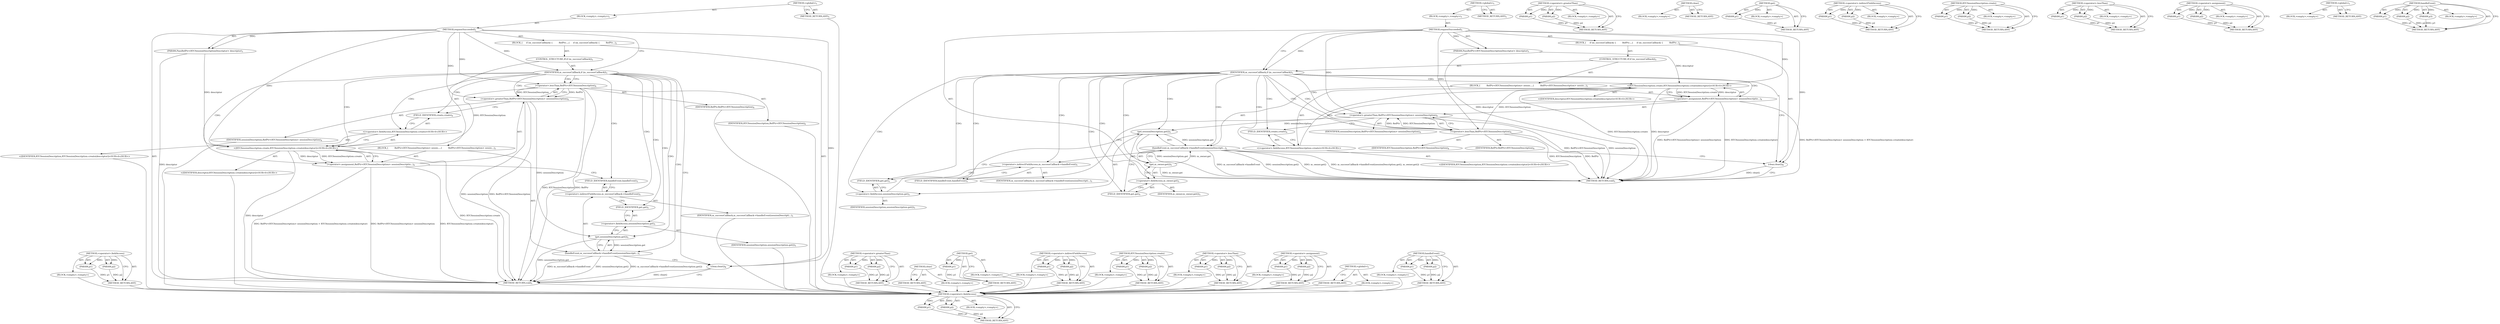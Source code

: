 digraph "handleEvent" {
vulnerable_71 [label=<(METHOD,&lt;operator&gt;.fieldAccess)>];
vulnerable_72 [label=<(PARAM,p1)>];
vulnerable_73 [label=<(PARAM,p2)>];
vulnerable_74 [label=<(BLOCK,&lt;empty&gt;,&lt;empty&gt;)>];
vulnerable_75 [label=<(METHOD_RETURN,ANY)>];
vulnerable_6 [label=<(METHOD,&lt;global&gt;)<SUB>1</SUB>>];
vulnerable_7 [label=<(BLOCK,&lt;empty&gt;,&lt;empty&gt;)<SUB>1</SUB>>];
vulnerable_8 [label=<(METHOD,requestSucceeded)<SUB>1</SUB>>];
vulnerable_9 [label=<(PARAM,PassRefPtr&lt;RTCSessionDescriptionDescriptor&gt; descriptor)<SUB>1</SUB>>];
vulnerable_10 [label=<(BLOCK,{
     if (m_successCallback) {
         RefPtr...,{
     if (m_successCallback) {
         RefPtr...)<SUB>2</SUB>>];
vulnerable_11 [label=<(CONTROL_STRUCTURE,IF,if (m_successCallback))<SUB>3</SUB>>];
vulnerable_12 [label=<(IDENTIFIER,m_successCallback,if (m_successCallback))<SUB>3</SUB>>];
vulnerable_13 [label=<(BLOCK,{
         RefPtr&lt;RTCSessionDescription&gt; sessio...,{
         RefPtr&lt;RTCSessionDescription&gt; sessio...)<SUB>3</SUB>>];
vulnerable_14 [label=<(&lt;operator&gt;.assignment,RefPtr&lt;RTCSessionDescription&gt; sessionDescriptio...)<SUB>4</SUB>>];
vulnerable_15 [label=<(&lt;operator&gt;.greaterThan,RefPtr&lt;RTCSessionDescription&gt; sessionDescription)<SUB>4</SUB>>];
vulnerable_16 [label=<(&lt;operator&gt;.lessThan,RefPtr&lt;RTCSessionDescription)<SUB>4</SUB>>];
vulnerable_17 [label=<(IDENTIFIER,RefPtr,RefPtr&lt;RTCSessionDescription)<SUB>4</SUB>>];
vulnerable_18 [label=<(IDENTIFIER,RTCSessionDescription,RefPtr&lt;RTCSessionDescription)<SUB>4</SUB>>];
vulnerable_19 [label=<(IDENTIFIER,sessionDescription,RefPtr&lt;RTCSessionDescription&gt; sessionDescription)<SUB>4</SUB>>];
vulnerable_20 [label="<(RTCSessionDescription.create,RTCSessionDescription::create(descriptor))<SUB>4</SUB>>"];
vulnerable_21 [label="<(&lt;operator&gt;.fieldAccess,RTCSessionDescription::create)<SUB>4</SUB>>"];
vulnerable_22 [label="<(IDENTIFIER,RTCSessionDescription,RTCSessionDescription::create(descriptor))<SUB>4</SUB>>"];
vulnerable_23 [label=<(FIELD_IDENTIFIER,create,create)<SUB>4</SUB>>];
vulnerable_24 [label="<(IDENTIFIER,descriptor,RTCSessionDescription::create(descriptor))<SUB>4</SUB>>"];
vulnerable_25 [label=<(handleEvent,m_successCallback-&gt;handleEvent(sessionDescripti...)<SUB>5</SUB>>];
vulnerable_26 [label=<(&lt;operator&gt;.indirectFieldAccess,m_successCallback-&gt;handleEvent)<SUB>5</SUB>>];
vulnerable_27 [label=<(IDENTIFIER,m_successCallback,m_successCallback-&gt;handleEvent(sessionDescripti...)<SUB>5</SUB>>];
vulnerable_28 [label=<(FIELD_IDENTIFIER,handleEvent,handleEvent)<SUB>5</SUB>>];
vulnerable_29 [label=<(get,sessionDescription.get())<SUB>5</SUB>>];
vulnerable_30 [label=<(&lt;operator&gt;.fieldAccess,sessionDescription.get)<SUB>5</SUB>>];
vulnerable_31 [label=<(IDENTIFIER,sessionDescription,sessionDescription.get())<SUB>5</SUB>>];
vulnerable_32 [label=<(FIELD_IDENTIFIER,get,get)<SUB>5</SUB>>];
vulnerable_33 [label=<(clear,clear())<SUB>8</SUB>>];
vulnerable_34 [label=<(METHOD_RETURN,void)<SUB>1</SUB>>];
vulnerable_36 [label=<(METHOD_RETURN,ANY)<SUB>1</SUB>>];
vulnerable_56 [label=<(METHOD,&lt;operator&gt;.greaterThan)>];
vulnerable_57 [label=<(PARAM,p1)>];
vulnerable_58 [label=<(PARAM,p2)>];
vulnerable_59 [label=<(BLOCK,&lt;empty&gt;,&lt;empty&gt;)>];
vulnerable_60 [label=<(METHOD_RETURN,ANY)>];
vulnerable_90 [label=<(METHOD,clear)>];
vulnerable_91 [label=<(BLOCK,&lt;empty&gt;,&lt;empty&gt;)>];
vulnerable_92 [label=<(METHOD_RETURN,ANY)>];
vulnerable_86 [label=<(METHOD,get)>];
vulnerable_87 [label=<(PARAM,p1)>];
vulnerable_88 [label=<(BLOCK,&lt;empty&gt;,&lt;empty&gt;)>];
vulnerable_89 [label=<(METHOD_RETURN,ANY)>];
vulnerable_81 [label=<(METHOD,&lt;operator&gt;.indirectFieldAccess)>];
vulnerable_82 [label=<(PARAM,p1)>];
vulnerable_83 [label=<(PARAM,p2)>];
vulnerable_84 [label=<(BLOCK,&lt;empty&gt;,&lt;empty&gt;)>];
vulnerable_85 [label=<(METHOD_RETURN,ANY)>];
vulnerable_66 [label=<(METHOD,RTCSessionDescription.create)>];
vulnerable_67 [label=<(PARAM,p1)>];
vulnerable_68 [label=<(PARAM,p2)>];
vulnerable_69 [label=<(BLOCK,&lt;empty&gt;,&lt;empty&gt;)>];
vulnerable_70 [label=<(METHOD_RETURN,ANY)>];
vulnerable_61 [label=<(METHOD,&lt;operator&gt;.lessThan)>];
vulnerable_62 [label=<(PARAM,p1)>];
vulnerable_63 [label=<(PARAM,p2)>];
vulnerable_64 [label=<(BLOCK,&lt;empty&gt;,&lt;empty&gt;)>];
vulnerable_65 [label=<(METHOD_RETURN,ANY)>];
vulnerable_51 [label=<(METHOD,&lt;operator&gt;.assignment)>];
vulnerable_52 [label=<(PARAM,p1)>];
vulnerable_53 [label=<(PARAM,p2)>];
vulnerable_54 [label=<(BLOCK,&lt;empty&gt;,&lt;empty&gt;)>];
vulnerable_55 [label=<(METHOD_RETURN,ANY)>];
vulnerable_45 [label=<(METHOD,&lt;global&gt;)<SUB>1</SUB>>];
vulnerable_46 [label=<(BLOCK,&lt;empty&gt;,&lt;empty&gt;)>];
vulnerable_47 [label=<(METHOD_RETURN,ANY)>];
vulnerable_76 [label=<(METHOD,handleEvent)>];
vulnerable_77 [label=<(PARAM,p1)>];
vulnerable_78 [label=<(PARAM,p2)>];
vulnerable_79 [label=<(BLOCK,&lt;empty&gt;,&lt;empty&gt;)>];
vulnerable_80 [label=<(METHOD_RETURN,ANY)>];
fixed_75 [label=<(METHOD,&lt;operator&gt;.fieldAccess)>];
fixed_76 [label=<(PARAM,p1)>];
fixed_77 [label=<(PARAM,p2)>];
fixed_78 [label=<(BLOCK,&lt;empty&gt;,&lt;empty&gt;)>];
fixed_79 [label=<(METHOD_RETURN,ANY)>];
fixed_6 [label=<(METHOD,&lt;global&gt;)<SUB>1</SUB>>];
fixed_7 [label=<(BLOCK,&lt;empty&gt;,&lt;empty&gt;)<SUB>1</SUB>>];
fixed_8 [label=<(METHOD,requestSucceeded)<SUB>1</SUB>>];
fixed_9 [label=<(PARAM,PassRefPtr&lt;RTCSessionDescriptionDescriptor&gt; descriptor)<SUB>1</SUB>>];
fixed_10 [label=<(BLOCK,{
     if (m_successCallback) {
         RefPtr...,{
     if (m_successCallback) {
         RefPtr...)<SUB>2</SUB>>];
fixed_11 [label=<(CONTROL_STRUCTURE,IF,if (m_successCallback))<SUB>3</SUB>>];
fixed_12 [label=<(IDENTIFIER,m_successCallback,if (m_successCallback))<SUB>3</SUB>>];
fixed_13 [label=<(BLOCK,{
         RefPtr&lt;RTCSessionDescription&gt; sessio...,{
         RefPtr&lt;RTCSessionDescription&gt; sessio...)<SUB>3</SUB>>];
fixed_14 [label=<(&lt;operator&gt;.assignment,RefPtr&lt;RTCSessionDescription&gt; sessionDescriptio...)<SUB>4</SUB>>];
fixed_15 [label=<(&lt;operator&gt;.greaterThan,RefPtr&lt;RTCSessionDescription&gt; sessionDescription)<SUB>4</SUB>>];
fixed_16 [label=<(&lt;operator&gt;.lessThan,RefPtr&lt;RTCSessionDescription)<SUB>4</SUB>>];
fixed_17 [label=<(IDENTIFIER,RefPtr,RefPtr&lt;RTCSessionDescription)<SUB>4</SUB>>];
fixed_18 [label=<(IDENTIFIER,RTCSessionDescription,RefPtr&lt;RTCSessionDescription)<SUB>4</SUB>>];
fixed_19 [label=<(IDENTIFIER,sessionDescription,RefPtr&lt;RTCSessionDescription&gt; sessionDescription)<SUB>4</SUB>>];
fixed_20 [label="<(RTCSessionDescription.create,RTCSessionDescription::create(descriptor))<SUB>4</SUB>>"];
fixed_21 [label="<(&lt;operator&gt;.fieldAccess,RTCSessionDescription::create)<SUB>4</SUB>>"];
fixed_22 [label="<(IDENTIFIER,RTCSessionDescription,RTCSessionDescription::create(descriptor))<SUB>4</SUB>>"];
fixed_23 [label=<(FIELD_IDENTIFIER,create,create)<SUB>4</SUB>>];
fixed_24 [label="<(IDENTIFIER,descriptor,RTCSessionDescription::create(descriptor))<SUB>4</SUB>>"];
fixed_25 [label=<(handleEvent,m_successCallback-&gt;handleEvent(sessionDescripti...)<SUB>5</SUB>>];
fixed_26 [label=<(&lt;operator&gt;.indirectFieldAccess,m_successCallback-&gt;handleEvent)<SUB>5</SUB>>];
fixed_27 [label=<(IDENTIFIER,m_successCallback,m_successCallback-&gt;handleEvent(sessionDescripti...)<SUB>5</SUB>>];
fixed_28 [label=<(FIELD_IDENTIFIER,handleEvent,handleEvent)<SUB>5</SUB>>];
fixed_29 [label=<(get,sessionDescription.get())<SUB>5</SUB>>];
fixed_30 [label=<(&lt;operator&gt;.fieldAccess,sessionDescription.get)<SUB>5</SUB>>];
fixed_31 [label=<(IDENTIFIER,sessionDescription,sessionDescription.get())<SUB>5</SUB>>];
fixed_32 [label=<(FIELD_IDENTIFIER,get,get)<SUB>5</SUB>>];
fixed_33 [label=<(get,m_owner.get())<SUB>5</SUB>>];
fixed_34 [label=<(&lt;operator&gt;.fieldAccess,m_owner.get)<SUB>5</SUB>>];
fixed_35 [label=<(IDENTIFIER,m_owner,m_owner.get())<SUB>5</SUB>>];
fixed_36 [label=<(FIELD_IDENTIFIER,get,get)<SUB>5</SUB>>];
fixed_37 [label=<(clear,clear())<SUB>8</SUB>>];
fixed_38 [label=<(METHOD_RETURN,void)<SUB>1</SUB>>];
fixed_40 [label=<(METHOD_RETURN,ANY)<SUB>1</SUB>>];
fixed_60 [label=<(METHOD,&lt;operator&gt;.greaterThan)>];
fixed_61 [label=<(PARAM,p1)>];
fixed_62 [label=<(PARAM,p2)>];
fixed_63 [label=<(BLOCK,&lt;empty&gt;,&lt;empty&gt;)>];
fixed_64 [label=<(METHOD_RETURN,ANY)>];
fixed_95 [label=<(METHOD,clear)>];
fixed_96 [label=<(BLOCK,&lt;empty&gt;,&lt;empty&gt;)>];
fixed_97 [label=<(METHOD_RETURN,ANY)>];
fixed_91 [label=<(METHOD,get)>];
fixed_92 [label=<(PARAM,p1)>];
fixed_93 [label=<(BLOCK,&lt;empty&gt;,&lt;empty&gt;)>];
fixed_94 [label=<(METHOD_RETURN,ANY)>];
fixed_86 [label=<(METHOD,&lt;operator&gt;.indirectFieldAccess)>];
fixed_87 [label=<(PARAM,p1)>];
fixed_88 [label=<(PARAM,p2)>];
fixed_89 [label=<(BLOCK,&lt;empty&gt;,&lt;empty&gt;)>];
fixed_90 [label=<(METHOD_RETURN,ANY)>];
fixed_70 [label=<(METHOD,RTCSessionDescription.create)>];
fixed_71 [label=<(PARAM,p1)>];
fixed_72 [label=<(PARAM,p2)>];
fixed_73 [label=<(BLOCK,&lt;empty&gt;,&lt;empty&gt;)>];
fixed_74 [label=<(METHOD_RETURN,ANY)>];
fixed_65 [label=<(METHOD,&lt;operator&gt;.lessThan)>];
fixed_66 [label=<(PARAM,p1)>];
fixed_67 [label=<(PARAM,p2)>];
fixed_68 [label=<(BLOCK,&lt;empty&gt;,&lt;empty&gt;)>];
fixed_69 [label=<(METHOD_RETURN,ANY)>];
fixed_55 [label=<(METHOD,&lt;operator&gt;.assignment)>];
fixed_56 [label=<(PARAM,p1)>];
fixed_57 [label=<(PARAM,p2)>];
fixed_58 [label=<(BLOCK,&lt;empty&gt;,&lt;empty&gt;)>];
fixed_59 [label=<(METHOD_RETURN,ANY)>];
fixed_49 [label=<(METHOD,&lt;global&gt;)<SUB>1</SUB>>];
fixed_50 [label=<(BLOCK,&lt;empty&gt;,&lt;empty&gt;)>];
fixed_51 [label=<(METHOD_RETURN,ANY)>];
fixed_80 [label=<(METHOD,handleEvent)>];
fixed_81 [label=<(PARAM,p1)>];
fixed_82 [label=<(PARAM,p2)>];
fixed_83 [label=<(PARAM,p3)>];
fixed_84 [label=<(BLOCK,&lt;empty&gt;,&lt;empty&gt;)>];
fixed_85 [label=<(METHOD_RETURN,ANY)>];
vulnerable_71 -> vulnerable_72  [key=0, label="AST: "];
vulnerable_71 -> vulnerable_72  [key=1, label="DDG: "];
vulnerable_71 -> vulnerable_74  [key=0, label="AST: "];
vulnerable_71 -> vulnerable_73  [key=0, label="AST: "];
vulnerable_71 -> vulnerable_73  [key=1, label="DDG: "];
vulnerable_71 -> vulnerable_75  [key=0, label="AST: "];
vulnerable_71 -> vulnerable_75  [key=1, label="CFG: "];
vulnerable_72 -> vulnerable_75  [key=0, label="DDG: p1"];
vulnerable_73 -> vulnerable_75  [key=0, label="DDG: p2"];
vulnerable_74 -> fixed_75  [key=0];
vulnerable_75 -> fixed_75  [key=0];
vulnerable_6 -> vulnerable_7  [key=0, label="AST: "];
vulnerable_6 -> vulnerable_36  [key=0, label="AST: "];
vulnerable_6 -> vulnerable_36  [key=1, label="CFG: "];
vulnerable_7 -> vulnerable_8  [key=0, label="AST: "];
vulnerable_8 -> vulnerable_9  [key=0, label="AST: "];
vulnerable_8 -> vulnerable_9  [key=1, label="DDG: "];
vulnerable_8 -> vulnerable_10  [key=0, label="AST: "];
vulnerable_8 -> vulnerable_34  [key=0, label="AST: "];
vulnerable_8 -> vulnerable_12  [key=0, label="CFG: "];
vulnerable_8 -> vulnerable_12  [key=1, label="DDG: "];
vulnerable_8 -> vulnerable_33  [key=0, label="DDG: "];
vulnerable_8 -> vulnerable_15  [key=0, label="DDG: "];
vulnerable_8 -> vulnerable_20  [key=0, label="DDG: "];
vulnerable_8 -> vulnerable_16  [key=0, label="DDG: "];
vulnerable_9 -> vulnerable_34  [key=0, label="DDG: descriptor"];
vulnerable_9 -> vulnerable_20  [key=0, label="DDG: descriptor"];
vulnerable_10 -> vulnerable_11  [key=0, label="AST: "];
vulnerable_10 -> vulnerable_33  [key=0, label="AST: "];
vulnerable_11 -> vulnerable_12  [key=0, label="AST: "];
vulnerable_11 -> vulnerable_13  [key=0, label="AST: "];
vulnerable_12 -> vulnerable_33  [key=0, label="CFG: "];
vulnerable_12 -> vulnerable_16  [key=0, label="CFG: "];
vulnerable_12 -> vulnerable_16  [key=1, label="CDG: "];
vulnerable_12 -> vulnerable_15  [key=0, label="CDG: "];
vulnerable_12 -> vulnerable_30  [key=0, label="CDG: "];
vulnerable_12 -> vulnerable_29  [key=0, label="CDG: "];
vulnerable_12 -> vulnerable_21  [key=0, label="CDG: "];
vulnerable_12 -> vulnerable_32  [key=0, label="CDG: "];
vulnerable_12 -> vulnerable_14  [key=0, label="CDG: "];
vulnerable_12 -> vulnerable_26  [key=0, label="CDG: "];
vulnerable_12 -> vulnerable_23  [key=0, label="CDG: "];
vulnerable_12 -> vulnerable_28  [key=0, label="CDG: "];
vulnerable_12 -> vulnerable_20  [key=0, label="CDG: "];
vulnerable_12 -> vulnerable_25  [key=0, label="CDG: "];
vulnerable_13 -> vulnerable_14  [key=0, label="AST: "];
vulnerable_13 -> vulnerable_25  [key=0, label="AST: "];
vulnerable_14 -> vulnerable_15  [key=0, label="AST: "];
vulnerable_14 -> vulnerable_20  [key=0, label="AST: "];
vulnerable_14 -> vulnerable_28  [key=0, label="CFG: "];
vulnerable_14 -> vulnerable_34  [key=0, label="DDG: RefPtr&lt;RTCSessionDescription&gt; sessionDescription"];
vulnerable_14 -> vulnerable_34  [key=1, label="DDG: RTCSessionDescription::create(descriptor)"];
vulnerable_14 -> vulnerable_34  [key=2, label="DDG: RefPtr&lt;RTCSessionDescription&gt; sessionDescription = RTCSessionDescription::create(descriptor)"];
vulnerable_15 -> vulnerable_16  [key=0, label="AST: "];
vulnerable_15 -> vulnerable_19  [key=0, label="AST: "];
vulnerable_15 -> vulnerable_23  [key=0, label="CFG: "];
vulnerable_15 -> vulnerable_34  [key=0, label="DDG: RefPtr&lt;RTCSessionDescription"];
vulnerable_15 -> vulnerable_34  [key=1, label="DDG: sessionDescription"];
vulnerable_15 -> vulnerable_29  [key=0, label="DDG: sessionDescription"];
vulnerable_16 -> vulnerable_17  [key=0, label="AST: "];
vulnerable_16 -> vulnerable_18  [key=0, label="AST: "];
vulnerable_16 -> vulnerable_15  [key=0, label="CFG: "];
vulnerable_16 -> vulnerable_15  [key=1, label="DDG: RefPtr"];
vulnerable_16 -> vulnerable_15  [key=2, label="DDG: RTCSessionDescription"];
vulnerable_16 -> vulnerable_34  [key=0, label="DDG: RTCSessionDescription"];
vulnerable_16 -> vulnerable_34  [key=1, label="DDG: RefPtr"];
vulnerable_16 -> vulnerable_20  [key=0, label="DDG: RTCSessionDescription"];
vulnerable_17 -> fixed_75  [key=0];
vulnerable_18 -> fixed_75  [key=0];
vulnerable_19 -> fixed_75  [key=0];
vulnerable_20 -> vulnerable_21  [key=0, label="AST: "];
vulnerable_20 -> vulnerable_24  [key=0, label="AST: "];
vulnerable_20 -> vulnerable_14  [key=0, label="CFG: "];
vulnerable_20 -> vulnerable_14  [key=1, label="DDG: RTCSessionDescription::create"];
vulnerable_20 -> vulnerable_14  [key=2, label="DDG: descriptor"];
vulnerable_20 -> vulnerable_34  [key=0, label="DDG: RTCSessionDescription::create"];
vulnerable_20 -> vulnerable_34  [key=1, label="DDG: descriptor"];
vulnerable_21 -> vulnerable_22  [key=0, label="AST: "];
vulnerable_21 -> vulnerable_23  [key=0, label="AST: "];
vulnerable_21 -> vulnerable_20  [key=0, label="CFG: "];
vulnerable_22 -> fixed_75  [key=0];
vulnerable_23 -> vulnerable_21  [key=0, label="CFG: "];
vulnerable_24 -> fixed_75  [key=0];
vulnerable_25 -> vulnerable_26  [key=0, label="AST: "];
vulnerable_25 -> vulnerable_29  [key=0, label="AST: "];
vulnerable_25 -> vulnerable_33  [key=0, label="CFG: "];
vulnerable_25 -> vulnerable_34  [key=0, label="DDG: m_successCallback-&gt;handleEvent"];
vulnerable_25 -> vulnerable_34  [key=1, label="DDG: sessionDescription.get()"];
vulnerable_25 -> vulnerable_34  [key=2, label="DDG: m_successCallback-&gt;handleEvent(sessionDescription.get())"];
vulnerable_26 -> vulnerable_27  [key=0, label="AST: "];
vulnerable_26 -> vulnerable_28  [key=0, label="AST: "];
vulnerable_26 -> vulnerable_32  [key=0, label="CFG: "];
vulnerable_27 -> fixed_75  [key=0];
vulnerable_28 -> vulnerable_26  [key=0, label="CFG: "];
vulnerable_29 -> vulnerable_30  [key=0, label="AST: "];
vulnerable_29 -> vulnerable_25  [key=0, label="CFG: "];
vulnerable_29 -> vulnerable_25  [key=1, label="DDG: sessionDescription.get"];
vulnerable_29 -> vulnerable_34  [key=0, label="DDG: sessionDescription.get"];
vulnerable_30 -> vulnerable_31  [key=0, label="AST: "];
vulnerable_30 -> vulnerable_32  [key=0, label="AST: "];
vulnerable_30 -> vulnerable_29  [key=0, label="CFG: "];
vulnerable_31 -> fixed_75  [key=0];
vulnerable_32 -> vulnerable_30  [key=0, label="CFG: "];
vulnerable_33 -> vulnerable_34  [key=0, label="CFG: "];
vulnerable_33 -> vulnerable_34  [key=1, label="DDG: clear()"];
vulnerable_34 -> fixed_75  [key=0];
vulnerable_36 -> fixed_75  [key=0];
vulnerable_56 -> vulnerable_57  [key=0, label="AST: "];
vulnerable_56 -> vulnerable_57  [key=1, label="DDG: "];
vulnerable_56 -> vulnerable_59  [key=0, label="AST: "];
vulnerable_56 -> vulnerable_58  [key=0, label="AST: "];
vulnerable_56 -> vulnerable_58  [key=1, label="DDG: "];
vulnerable_56 -> vulnerable_60  [key=0, label="AST: "];
vulnerable_56 -> vulnerable_60  [key=1, label="CFG: "];
vulnerable_57 -> vulnerable_60  [key=0, label="DDG: p1"];
vulnerable_58 -> vulnerable_60  [key=0, label="DDG: p2"];
vulnerable_59 -> fixed_75  [key=0];
vulnerable_60 -> fixed_75  [key=0];
vulnerable_90 -> vulnerable_91  [key=0, label="AST: "];
vulnerable_90 -> vulnerable_92  [key=0, label="AST: "];
vulnerable_90 -> vulnerable_92  [key=1, label="CFG: "];
vulnerable_91 -> fixed_75  [key=0];
vulnerable_92 -> fixed_75  [key=0];
vulnerable_86 -> vulnerable_87  [key=0, label="AST: "];
vulnerable_86 -> vulnerable_87  [key=1, label="DDG: "];
vulnerable_86 -> vulnerable_88  [key=0, label="AST: "];
vulnerable_86 -> vulnerable_89  [key=0, label="AST: "];
vulnerable_86 -> vulnerable_89  [key=1, label="CFG: "];
vulnerable_87 -> vulnerable_89  [key=0, label="DDG: p1"];
vulnerable_88 -> fixed_75  [key=0];
vulnerable_89 -> fixed_75  [key=0];
vulnerable_81 -> vulnerable_82  [key=0, label="AST: "];
vulnerable_81 -> vulnerable_82  [key=1, label="DDG: "];
vulnerable_81 -> vulnerable_84  [key=0, label="AST: "];
vulnerable_81 -> vulnerable_83  [key=0, label="AST: "];
vulnerable_81 -> vulnerable_83  [key=1, label="DDG: "];
vulnerable_81 -> vulnerable_85  [key=0, label="AST: "];
vulnerable_81 -> vulnerable_85  [key=1, label="CFG: "];
vulnerable_82 -> vulnerable_85  [key=0, label="DDG: p1"];
vulnerable_83 -> vulnerable_85  [key=0, label="DDG: p2"];
vulnerable_84 -> fixed_75  [key=0];
vulnerable_85 -> fixed_75  [key=0];
vulnerable_66 -> vulnerable_67  [key=0, label="AST: "];
vulnerable_66 -> vulnerable_67  [key=1, label="DDG: "];
vulnerable_66 -> vulnerable_69  [key=0, label="AST: "];
vulnerable_66 -> vulnerable_68  [key=0, label="AST: "];
vulnerable_66 -> vulnerable_68  [key=1, label="DDG: "];
vulnerable_66 -> vulnerable_70  [key=0, label="AST: "];
vulnerable_66 -> vulnerable_70  [key=1, label="CFG: "];
vulnerable_67 -> vulnerable_70  [key=0, label="DDG: p1"];
vulnerable_68 -> vulnerable_70  [key=0, label="DDG: p2"];
vulnerable_69 -> fixed_75  [key=0];
vulnerable_70 -> fixed_75  [key=0];
vulnerable_61 -> vulnerable_62  [key=0, label="AST: "];
vulnerable_61 -> vulnerable_62  [key=1, label="DDG: "];
vulnerable_61 -> vulnerable_64  [key=0, label="AST: "];
vulnerable_61 -> vulnerable_63  [key=0, label="AST: "];
vulnerable_61 -> vulnerable_63  [key=1, label="DDG: "];
vulnerable_61 -> vulnerable_65  [key=0, label="AST: "];
vulnerable_61 -> vulnerable_65  [key=1, label="CFG: "];
vulnerable_62 -> vulnerable_65  [key=0, label="DDG: p1"];
vulnerable_63 -> vulnerable_65  [key=0, label="DDG: p2"];
vulnerable_64 -> fixed_75  [key=0];
vulnerable_65 -> fixed_75  [key=0];
vulnerable_51 -> vulnerable_52  [key=0, label="AST: "];
vulnerable_51 -> vulnerable_52  [key=1, label="DDG: "];
vulnerable_51 -> vulnerable_54  [key=0, label="AST: "];
vulnerable_51 -> vulnerable_53  [key=0, label="AST: "];
vulnerable_51 -> vulnerable_53  [key=1, label="DDG: "];
vulnerable_51 -> vulnerable_55  [key=0, label="AST: "];
vulnerable_51 -> vulnerable_55  [key=1, label="CFG: "];
vulnerable_52 -> vulnerable_55  [key=0, label="DDG: p1"];
vulnerable_53 -> vulnerable_55  [key=0, label="DDG: p2"];
vulnerable_54 -> fixed_75  [key=0];
vulnerable_55 -> fixed_75  [key=0];
vulnerable_45 -> vulnerable_46  [key=0, label="AST: "];
vulnerable_45 -> vulnerable_47  [key=0, label="AST: "];
vulnerable_45 -> vulnerable_47  [key=1, label="CFG: "];
vulnerable_46 -> fixed_75  [key=0];
vulnerable_47 -> fixed_75  [key=0];
vulnerable_76 -> vulnerable_77  [key=0, label="AST: "];
vulnerable_76 -> vulnerable_77  [key=1, label="DDG: "];
vulnerable_76 -> vulnerable_79  [key=0, label="AST: "];
vulnerable_76 -> vulnerable_78  [key=0, label="AST: "];
vulnerable_76 -> vulnerable_78  [key=1, label="DDG: "];
vulnerable_76 -> vulnerable_80  [key=0, label="AST: "];
vulnerable_76 -> vulnerable_80  [key=1, label="CFG: "];
vulnerable_77 -> vulnerable_80  [key=0, label="DDG: p1"];
vulnerable_78 -> vulnerable_80  [key=0, label="DDG: p2"];
vulnerable_79 -> fixed_75  [key=0];
vulnerable_80 -> fixed_75  [key=0];
fixed_75 -> fixed_76  [key=0, label="AST: "];
fixed_75 -> fixed_76  [key=1, label="DDG: "];
fixed_75 -> fixed_78  [key=0, label="AST: "];
fixed_75 -> fixed_77  [key=0, label="AST: "];
fixed_75 -> fixed_77  [key=1, label="DDG: "];
fixed_75 -> fixed_79  [key=0, label="AST: "];
fixed_75 -> fixed_79  [key=1, label="CFG: "];
fixed_76 -> fixed_79  [key=0, label="DDG: p1"];
fixed_77 -> fixed_79  [key=0, label="DDG: p2"];
fixed_6 -> fixed_7  [key=0, label="AST: "];
fixed_6 -> fixed_40  [key=0, label="AST: "];
fixed_6 -> fixed_40  [key=1, label="CFG: "];
fixed_7 -> fixed_8  [key=0, label="AST: "];
fixed_8 -> fixed_9  [key=0, label="AST: "];
fixed_8 -> fixed_9  [key=1, label="DDG: "];
fixed_8 -> fixed_10  [key=0, label="AST: "];
fixed_8 -> fixed_38  [key=0, label="AST: "];
fixed_8 -> fixed_12  [key=0, label="CFG: "];
fixed_8 -> fixed_12  [key=1, label="DDG: "];
fixed_8 -> fixed_37  [key=0, label="DDG: "];
fixed_8 -> fixed_15  [key=0, label="DDG: "];
fixed_8 -> fixed_20  [key=0, label="DDG: "];
fixed_8 -> fixed_16  [key=0, label="DDG: "];
fixed_9 -> fixed_38  [key=0, label="DDG: descriptor"];
fixed_9 -> fixed_20  [key=0, label="DDG: descriptor"];
fixed_10 -> fixed_11  [key=0, label="AST: "];
fixed_10 -> fixed_37  [key=0, label="AST: "];
fixed_11 -> fixed_12  [key=0, label="AST: "];
fixed_11 -> fixed_13  [key=0, label="AST: "];
fixed_12 -> fixed_37  [key=0, label="CFG: "];
fixed_12 -> fixed_16  [key=0, label="CFG: "];
fixed_12 -> fixed_16  [key=1, label="CDG: "];
fixed_12 -> fixed_15  [key=0, label="CDG: "];
fixed_12 -> fixed_30  [key=0, label="CDG: "];
fixed_12 -> fixed_29  [key=0, label="CDG: "];
fixed_12 -> fixed_34  [key=0, label="CDG: "];
fixed_12 -> fixed_21  [key=0, label="CDG: "];
fixed_12 -> fixed_32  [key=0, label="CDG: "];
fixed_12 -> fixed_14  [key=0, label="CDG: "];
fixed_12 -> fixed_33  [key=0, label="CDG: "];
fixed_12 -> fixed_26  [key=0, label="CDG: "];
fixed_12 -> fixed_23  [key=0, label="CDG: "];
fixed_12 -> fixed_28  [key=0, label="CDG: "];
fixed_12 -> fixed_36  [key=0, label="CDG: "];
fixed_12 -> fixed_20  [key=0, label="CDG: "];
fixed_12 -> fixed_25  [key=0, label="CDG: "];
fixed_13 -> fixed_14  [key=0, label="AST: "];
fixed_13 -> fixed_25  [key=0, label="AST: "];
fixed_14 -> fixed_15  [key=0, label="AST: "];
fixed_14 -> fixed_20  [key=0, label="AST: "];
fixed_14 -> fixed_28  [key=0, label="CFG: "];
fixed_14 -> fixed_38  [key=0, label="DDG: RefPtr&lt;RTCSessionDescription&gt; sessionDescription"];
fixed_14 -> fixed_38  [key=1, label="DDG: RTCSessionDescription::create(descriptor)"];
fixed_14 -> fixed_38  [key=2, label="DDG: RefPtr&lt;RTCSessionDescription&gt; sessionDescription = RTCSessionDescription::create(descriptor)"];
fixed_15 -> fixed_16  [key=0, label="AST: "];
fixed_15 -> fixed_19  [key=0, label="AST: "];
fixed_15 -> fixed_23  [key=0, label="CFG: "];
fixed_15 -> fixed_38  [key=0, label="DDG: RefPtr&lt;RTCSessionDescription"];
fixed_15 -> fixed_38  [key=1, label="DDG: sessionDescription"];
fixed_15 -> fixed_29  [key=0, label="DDG: sessionDescription"];
fixed_16 -> fixed_17  [key=0, label="AST: "];
fixed_16 -> fixed_18  [key=0, label="AST: "];
fixed_16 -> fixed_15  [key=0, label="CFG: "];
fixed_16 -> fixed_15  [key=1, label="DDG: RefPtr"];
fixed_16 -> fixed_15  [key=2, label="DDG: RTCSessionDescription"];
fixed_16 -> fixed_38  [key=0, label="DDG: RTCSessionDescription"];
fixed_16 -> fixed_38  [key=1, label="DDG: RefPtr"];
fixed_16 -> fixed_20  [key=0, label="DDG: RTCSessionDescription"];
fixed_20 -> fixed_21  [key=0, label="AST: "];
fixed_20 -> fixed_24  [key=0, label="AST: "];
fixed_20 -> fixed_14  [key=0, label="CFG: "];
fixed_20 -> fixed_14  [key=1, label="DDG: RTCSessionDescription::create"];
fixed_20 -> fixed_14  [key=2, label="DDG: descriptor"];
fixed_20 -> fixed_38  [key=0, label="DDG: RTCSessionDescription::create"];
fixed_20 -> fixed_38  [key=1, label="DDG: descriptor"];
fixed_21 -> fixed_22  [key=0, label="AST: "];
fixed_21 -> fixed_23  [key=0, label="AST: "];
fixed_21 -> fixed_20  [key=0, label="CFG: "];
fixed_23 -> fixed_21  [key=0, label="CFG: "];
fixed_25 -> fixed_26  [key=0, label="AST: "];
fixed_25 -> fixed_29  [key=0, label="AST: "];
fixed_25 -> fixed_33  [key=0, label="AST: "];
fixed_25 -> fixed_37  [key=0, label="CFG: "];
fixed_25 -> fixed_38  [key=0, label="DDG: m_successCallback-&gt;handleEvent"];
fixed_25 -> fixed_38  [key=1, label="DDG: sessionDescription.get()"];
fixed_25 -> fixed_38  [key=2, label="DDG: m_owner.get()"];
fixed_25 -> fixed_38  [key=3, label="DDG: m_successCallback-&gt;handleEvent(sessionDescription.get(), m_owner.get())"];
fixed_26 -> fixed_27  [key=0, label="AST: "];
fixed_26 -> fixed_28  [key=0, label="AST: "];
fixed_26 -> fixed_32  [key=0, label="CFG: "];
fixed_28 -> fixed_26  [key=0, label="CFG: "];
fixed_29 -> fixed_30  [key=0, label="AST: "];
fixed_29 -> fixed_36  [key=0, label="CFG: "];
fixed_29 -> fixed_38  [key=0, label="DDG: sessionDescription.get"];
fixed_29 -> fixed_25  [key=0, label="DDG: sessionDescription.get"];
fixed_30 -> fixed_31  [key=0, label="AST: "];
fixed_30 -> fixed_32  [key=0, label="AST: "];
fixed_30 -> fixed_29  [key=0, label="CFG: "];
fixed_32 -> fixed_30  [key=0, label="CFG: "];
fixed_33 -> fixed_34  [key=0, label="AST: "];
fixed_33 -> fixed_25  [key=0, label="CFG: "];
fixed_33 -> fixed_25  [key=1, label="DDG: m_owner.get"];
fixed_33 -> fixed_38  [key=0, label="DDG: m_owner.get"];
fixed_34 -> fixed_35  [key=0, label="AST: "];
fixed_34 -> fixed_36  [key=0, label="AST: "];
fixed_34 -> fixed_33  [key=0, label="CFG: "];
fixed_36 -> fixed_34  [key=0, label="CFG: "];
fixed_37 -> fixed_38  [key=0, label="CFG: "];
fixed_37 -> fixed_38  [key=1, label="DDG: clear()"];
fixed_60 -> fixed_61  [key=0, label="AST: "];
fixed_60 -> fixed_61  [key=1, label="DDG: "];
fixed_60 -> fixed_63  [key=0, label="AST: "];
fixed_60 -> fixed_62  [key=0, label="AST: "];
fixed_60 -> fixed_62  [key=1, label="DDG: "];
fixed_60 -> fixed_64  [key=0, label="AST: "];
fixed_60 -> fixed_64  [key=1, label="CFG: "];
fixed_61 -> fixed_64  [key=0, label="DDG: p1"];
fixed_62 -> fixed_64  [key=0, label="DDG: p2"];
fixed_95 -> fixed_96  [key=0, label="AST: "];
fixed_95 -> fixed_97  [key=0, label="AST: "];
fixed_95 -> fixed_97  [key=1, label="CFG: "];
fixed_91 -> fixed_92  [key=0, label="AST: "];
fixed_91 -> fixed_92  [key=1, label="DDG: "];
fixed_91 -> fixed_93  [key=0, label="AST: "];
fixed_91 -> fixed_94  [key=0, label="AST: "];
fixed_91 -> fixed_94  [key=1, label="CFG: "];
fixed_92 -> fixed_94  [key=0, label="DDG: p1"];
fixed_86 -> fixed_87  [key=0, label="AST: "];
fixed_86 -> fixed_87  [key=1, label="DDG: "];
fixed_86 -> fixed_89  [key=0, label="AST: "];
fixed_86 -> fixed_88  [key=0, label="AST: "];
fixed_86 -> fixed_88  [key=1, label="DDG: "];
fixed_86 -> fixed_90  [key=0, label="AST: "];
fixed_86 -> fixed_90  [key=1, label="CFG: "];
fixed_87 -> fixed_90  [key=0, label="DDG: p1"];
fixed_88 -> fixed_90  [key=0, label="DDG: p2"];
fixed_70 -> fixed_71  [key=0, label="AST: "];
fixed_70 -> fixed_71  [key=1, label="DDG: "];
fixed_70 -> fixed_73  [key=0, label="AST: "];
fixed_70 -> fixed_72  [key=0, label="AST: "];
fixed_70 -> fixed_72  [key=1, label="DDG: "];
fixed_70 -> fixed_74  [key=0, label="AST: "];
fixed_70 -> fixed_74  [key=1, label="CFG: "];
fixed_71 -> fixed_74  [key=0, label="DDG: p1"];
fixed_72 -> fixed_74  [key=0, label="DDG: p2"];
fixed_65 -> fixed_66  [key=0, label="AST: "];
fixed_65 -> fixed_66  [key=1, label="DDG: "];
fixed_65 -> fixed_68  [key=0, label="AST: "];
fixed_65 -> fixed_67  [key=0, label="AST: "];
fixed_65 -> fixed_67  [key=1, label="DDG: "];
fixed_65 -> fixed_69  [key=0, label="AST: "];
fixed_65 -> fixed_69  [key=1, label="CFG: "];
fixed_66 -> fixed_69  [key=0, label="DDG: p1"];
fixed_67 -> fixed_69  [key=0, label="DDG: p2"];
fixed_55 -> fixed_56  [key=0, label="AST: "];
fixed_55 -> fixed_56  [key=1, label="DDG: "];
fixed_55 -> fixed_58  [key=0, label="AST: "];
fixed_55 -> fixed_57  [key=0, label="AST: "];
fixed_55 -> fixed_57  [key=1, label="DDG: "];
fixed_55 -> fixed_59  [key=0, label="AST: "];
fixed_55 -> fixed_59  [key=1, label="CFG: "];
fixed_56 -> fixed_59  [key=0, label="DDG: p1"];
fixed_57 -> fixed_59  [key=0, label="DDG: p2"];
fixed_49 -> fixed_50  [key=0, label="AST: "];
fixed_49 -> fixed_51  [key=0, label="AST: "];
fixed_49 -> fixed_51  [key=1, label="CFG: "];
fixed_80 -> fixed_81  [key=0, label="AST: "];
fixed_80 -> fixed_81  [key=1, label="DDG: "];
fixed_80 -> fixed_84  [key=0, label="AST: "];
fixed_80 -> fixed_82  [key=0, label="AST: "];
fixed_80 -> fixed_82  [key=1, label="DDG: "];
fixed_80 -> fixed_85  [key=0, label="AST: "];
fixed_80 -> fixed_85  [key=1, label="CFG: "];
fixed_80 -> fixed_83  [key=0, label="AST: "];
fixed_80 -> fixed_83  [key=1, label="DDG: "];
fixed_81 -> fixed_85  [key=0, label="DDG: p1"];
fixed_82 -> fixed_85  [key=0, label="DDG: p2"];
fixed_83 -> fixed_85  [key=0, label="DDG: p3"];
}
